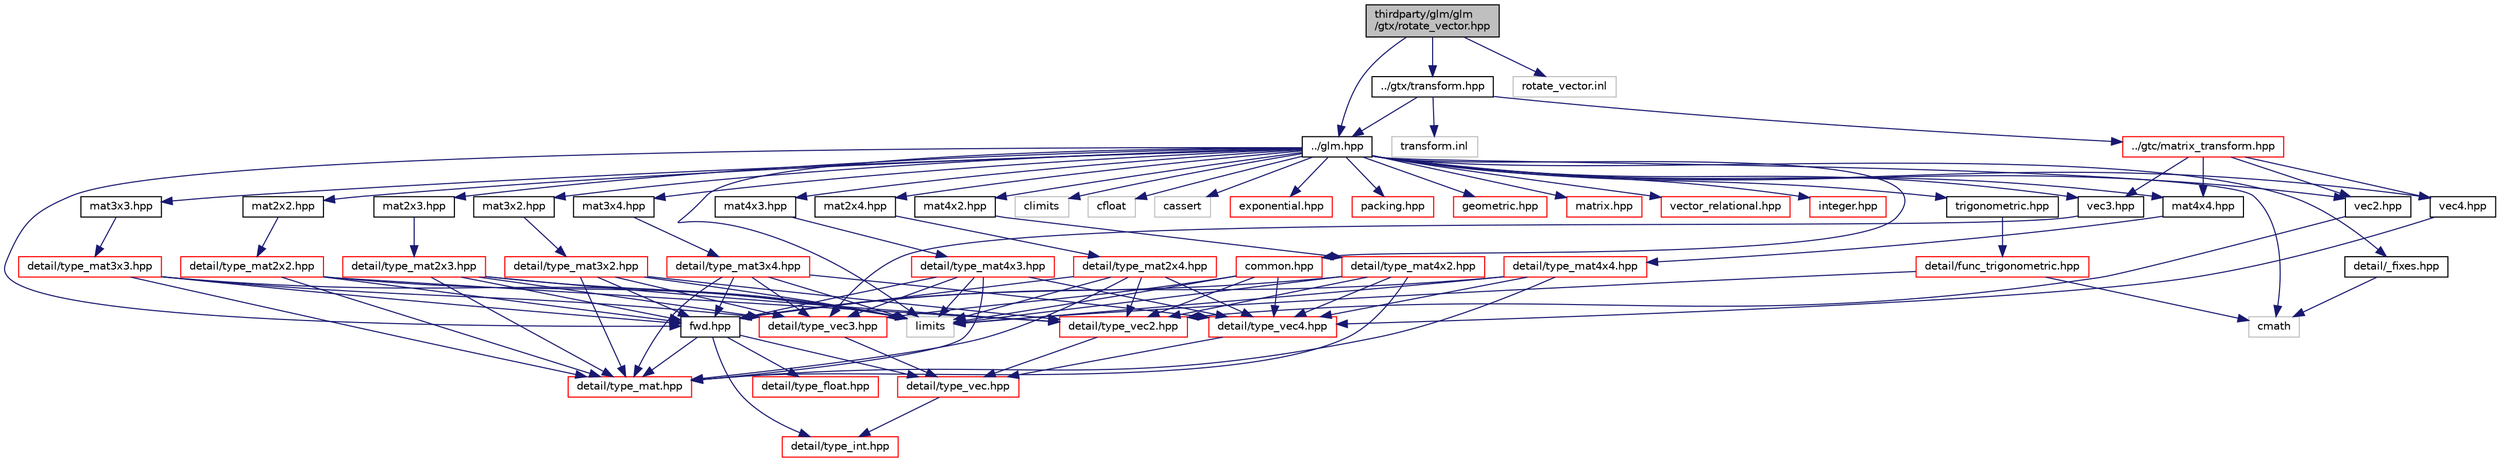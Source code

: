 digraph "thirdparty/glm/glm/gtx/rotate_vector.hpp"
{
  edge [fontname="Helvetica",fontsize="10",labelfontname="Helvetica",labelfontsize="10"];
  node [fontname="Helvetica",fontsize="10",shape=record];
  Node1 [label="thirdparty/glm/glm\l/gtx/rotate_vector.hpp",height=0.2,width=0.4,color="black", fillcolor="grey75", style="filled", fontcolor="black"];
  Node1 -> Node2 [color="midnightblue",fontsize="10",style="solid",fontname="Helvetica"];
  Node2 [label="../glm.hpp",height=0.2,width=0.4,color="black", fillcolor="white", style="filled",URL="$glm_2glm_2glm_8hpp.html"];
  Node2 -> Node3 [color="midnightblue",fontsize="10",style="solid",fontname="Helvetica"];
  Node3 [label="detail/_fixes.hpp",height=0.2,width=0.4,color="black", fillcolor="white", style="filled",URL="$glm_2glm_2detail_2__fixes_8hpp.html"];
  Node3 -> Node4 [color="midnightblue",fontsize="10",style="solid",fontname="Helvetica"];
  Node4 [label="cmath",height=0.2,width=0.4,color="grey75", fillcolor="white", style="filled"];
  Node2 -> Node4 [color="midnightblue",fontsize="10",style="solid",fontname="Helvetica"];
  Node2 -> Node5 [color="midnightblue",fontsize="10",style="solid",fontname="Helvetica"];
  Node5 [label="climits",height=0.2,width=0.4,color="grey75", fillcolor="white", style="filled"];
  Node2 -> Node6 [color="midnightblue",fontsize="10",style="solid",fontname="Helvetica"];
  Node6 [label="cfloat",height=0.2,width=0.4,color="grey75", fillcolor="white", style="filled"];
  Node2 -> Node7 [color="midnightblue",fontsize="10",style="solid",fontname="Helvetica"];
  Node7 [label="limits",height=0.2,width=0.4,color="grey75", fillcolor="white", style="filled"];
  Node2 -> Node8 [color="midnightblue",fontsize="10",style="solid",fontname="Helvetica"];
  Node8 [label="cassert",height=0.2,width=0.4,color="grey75", fillcolor="white", style="filled"];
  Node2 -> Node9 [color="midnightblue",fontsize="10",style="solid",fontname="Helvetica"];
  Node9 [label="fwd.hpp",height=0.2,width=0.4,color="black", fillcolor="white", style="filled",URL="$glm_2glm_2fwd_8hpp.html"];
  Node9 -> Node10 [color="midnightblue",fontsize="10",style="solid",fontname="Helvetica"];
  Node10 [label="detail/type_int.hpp",height=0.2,width=0.4,color="red", fillcolor="white", style="filled",URL="$glm_2glm_2detail_2type__int_8hpp.html"];
  Node9 -> Node11 [color="midnightblue",fontsize="10",style="solid",fontname="Helvetica"];
  Node11 [label="detail/type_float.hpp",height=0.2,width=0.4,color="red", fillcolor="white", style="filled",URL="$glm_2glm_2detail_2type__float_8hpp.html"];
  Node9 -> Node12 [color="midnightblue",fontsize="10",style="solid",fontname="Helvetica"];
  Node12 [label="detail/type_vec.hpp",height=0.2,width=0.4,color="red", fillcolor="white", style="filled",URL="$glm_2glm_2detail_2type__vec_8hpp.html"];
  Node12 -> Node10 [color="midnightblue",fontsize="10",style="solid",fontname="Helvetica"];
  Node9 -> Node13 [color="midnightblue",fontsize="10",style="solid",fontname="Helvetica"];
  Node13 [label="detail/type_mat.hpp",height=0.2,width=0.4,color="red", fillcolor="white", style="filled",URL="$glm_2glm_2detail_2type__mat_8hpp.html"];
  Node2 -> Node14 [color="midnightblue",fontsize="10",style="solid",fontname="Helvetica"];
  Node14 [label="vec2.hpp",height=0.2,width=0.4,color="black", fillcolor="white", style="filled",URL="$glm_2glm_2vec2_8hpp.html"];
  Node14 -> Node15 [color="midnightblue",fontsize="10",style="solid",fontname="Helvetica"];
  Node15 [label="detail/type_vec2.hpp",height=0.2,width=0.4,color="red", fillcolor="white", style="filled",URL="$glm_2glm_2detail_2type__vec2_8hpp.html"];
  Node15 -> Node12 [color="midnightblue",fontsize="10",style="solid",fontname="Helvetica"];
  Node2 -> Node16 [color="midnightblue",fontsize="10",style="solid",fontname="Helvetica"];
  Node16 [label="vec3.hpp",height=0.2,width=0.4,color="black", fillcolor="white", style="filled",URL="$glm_2glm_2vec3_8hpp.html"];
  Node16 -> Node17 [color="midnightblue",fontsize="10",style="solid",fontname="Helvetica"];
  Node17 [label="detail/type_vec3.hpp",height=0.2,width=0.4,color="red", fillcolor="white", style="filled",URL="$glm_2glm_2detail_2type__vec3_8hpp.html"];
  Node17 -> Node12 [color="midnightblue",fontsize="10",style="solid",fontname="Helvetica"];
  Node2 -> Node18 [color="midnightblue",fontsize="10",style="solid",fontname="Helvetica"];
  Node18 [label="vec4.hpp",height=0.2,width=0.4,color="black", fillcolor="white", style="filled",URL="$glm_2glm_2vec4_8hpp.html"];
  Node18 -> Node19 [color="midnightblue",fontsize="10",style="solid",fontname="Helvetica"];
  Node19 [label="detail/type_vec4.hpp",height=0.2,width=0.4,color="red", fillcolor="white", style="filled",URL="$glm_2glm_2detail_2type__vec4_8hpp.html"];
  Node19 -> Node12 [color="midnightblue",fontsize="10",style="solid",fontname="Helvetica"];
  Node2 -> Node20 [color="midnightblue",fontsize="10",style="solid",fontname="Helvetica"];
  Node20 [label="mat2x2.hpp",height=0.2,width=0.4,color="black", fillcolor="white", style="filled",URL="$glm_2glm_2mat2x2_8hpp.html"];
  Node20 -> Node21 [color="midnightblue",fontsize="10",style="solid",fontname="Helvetica"];
  Node21 [label="detail/type_mat2x2.hpp",height=0.2,width=0.4,color="red", fillcolor="white", style="filled",URL="$glm_2glm_2detail_2type__mat2x2_8hpp.html"];
  Node21 -> Node9 [color="midnightblue",fontsize="10",style="solid",fontname="Helvetica"];
  Node21 -> Node15 [color="midnightblue",fontsize="10",style="solid",fontname="Helvetica"];
  Node21 -> Node13 [color="midnightblue",fontsize="10",style="solid",fontname="Helvetica"];
  Node21 -> Node7 [color="midnightblue",fontsize="10",style="solid",fontname="Helvetica"];
  Node2 -> Node22 [color="midnightblue",fontsize="10",style="solid",fontname="Helvetica"];
  Node22 [label="mat2x3.hpp",height=0.2,width=0.4,color="black", fillcolor="white", style="filled",URL="$glm_2glm_2mat2x3_8hpp.html"];
  Node22 -> Node23 [color="midnightblue",fontsize="10",style="solid",fontname="Helvetica"];
  Node23 [label="detail/type_mat2x3.hpp",height=0.2,width=0.4,color="red", fillcolor="white", style="filled",URL="$glm_2glm_2detail_2type__mat2x3_8hpp.html"];
  Node23 -> Node9 [color="midnightblue",fontsize="10",style="solid",fontname="Helvetica"];
  Node23 -> Node15 [color="midnightblue",fontsize="10",style="solid",fontname="Helvetica"];
  Node23 -> Node17 [color="midnightblue",fontsize="10",style="solid",fontname="Helvetica"];
  Node23 -> Node13 [color="midnightblue",fontsize="10",style="solid",fontname="Helvetica"];
  Node23 -> Node7 [color="midnightblue",fontsize="10",style="solid",fontname="Helvetica"];
  Node2 -> Node24 [color="midnightblue",fontsize="10",style="solid",fontname="Helvetica"];
  Node24 [label="mat2x4.hpp",height=0.2,width=0.4,color="black", fillcolor="white", style="filled",URL="$glm_2glm_2mat2x4_8hpp.html"];
  Node24 -> Node25 [color="midnightblue",fontsize="10",style="solid",fontname="Helvetica"];
  Node25 [label="detail/type_mat2x4.hpp",height=0.2,width=0.4,color="red", fillcolor="white", style="filled",URL="$glm_2glm_2detail_2type__mat2x4_8hpp.html"];
  Node25 -> Node9 [color="midnightblue",fontsize="10",style="solid",fontname="Helvetica"];
  Node25 -> Node15 [color="midnightblue",fontsize="10",style="solid",fontname="Helvetica"];
  Node25 -> Node19 [color="midnightblue",fontsize="10",style="solid",fontname="Helvetica"];
  Node25 -> Node13 [color="midnightblue",fontsize="10",style="solid",fontname="Helvetica"];
  Node25 -> Node7 [color="midnightblue",fontsize="10",style="solid",fontname="Helvetica"];
  Node2 -> Node26 [color="midnightblue",fontsize="10",style="solid",fontname="Helvetica"];
  Node26 [label="mat3x2.hpp",height=0.2,width=0.4,color="black", fillcolor="white", style="filled",URL="$glm_2glm_2mat3x2_8hpp.html"];
  Node26 -> Node27 [color="midnightblue",fontsize="10",style="solid",fontname="Helvetica"];
  Node27 [label="detail/type_mat3x2.hpp",height=0.2,width=0.4,color="red", fillcolor="white", style="filled",URL="$glm_2glm_2detail_2type__mat3x2_8hpp.html"];
  Node27 -> Node9 [color="midnightblue",fontsize="10",style="solid",fontname="Helvetica"];
  Node27 -> Node15 [color="midnightblue",fontsize="10",style="solid",fontname="Helvetica"];
  Node27 -> Node17 [color="midnightblue",fontsize="10",style="solid",fontname="Helvetica"];
  Node27 -> Node13 [color="midnightblue",fontsize="10",style="solid",fontname="Helvetica"];
  Node27 -> Node7 [color="midnightblue",fontsize="10",style="solid",fontname="Helvetica"];
  Node2 -> Node28 [color="midnightblue",fontsize="10",style="solid",fontname="Helvetica"];
  Node28 [label="mat3x3.hpp",height=0.2,width=0.4,color="black", fillcolor="white", style="filled",URL="$glm_2glm_2mat3x3_8hpp.html"];
  Node28 -> Node29 [color="midnightblue",fontsize="10",style="solid",fontname="Helvetica"];
  Node29 [label="detail/type_mat3x3.hpp",height=0.2,width=0.4,color="red", fillcolor="white", style="filled",URL="$glm_2glm_2detail_2type__mat3x3_8hpp.html"];
  Node29 -> Node9 [color="midnightblue",fontsize="10",style="solid",fontname="Helvetica"];
  Node29 -> Node17 [color="midnightblue",fontsize="10",style="solid",fontname="Helvetica"];
  Node29 -> Node13 [color="midnightblue",fontsize="10",style="solid",fontname="Helvetica"];
  Node29 -> Node7 [color="midnightblue",fontsize="10",style="solid",fontname="Helvetica"];
  Node2 -> Node30 [color="midnightblue",fontsize="10",style="solid",fontname="Helvetica"];
  Node30 [label="mat3x4.hpp",height=0.2,width=0.4,color="black", fillcolor="white", style="filled",URL="$glm_2glm_2mat3x4_8hpp.html"];
  Node30 -> Node31 [color="midnightblue",fontsize="10",style="solid",fontname="Helvetica"];
  Node31 [label="detail/type_mat3x4.hpp",height=0.2,width=0.4,color="red", fillcolor="white", style="filled",URL="$glm_2glm_2detail_2type__mat3x4_8hpp.html"];
  Node31 -> Node9 [color="midnightblue",fontsize="10",style="solid",fontname="Helvetica"];
  Node31 -> Node17 [color="midnightblue",fontsize="10",style="solid",fontname="Helvetica"];
  Node31 -> Node19 [color="midnightblue",fontsize="10",style="solid",fontname="Helvetica"];
  Node31 -> Node13 [color="midnightblue",fontsize="10",style="solid",fontname="Helvetica"];
  Node31 -> Node7 [color="midnightblue",fontsize="10",style="solid",fontname="Helvetica"];
  Node2 -> Node32 [color="midnightblue",fontsize="10",style="solid",fontname="Helvetica"];
  Node32 [label="mat4x2.hpp",height=0.2,width=0.4,color="black", fillcolor="white", style="filled",URL="$glm_2glm_2mat4x2_8hpp.html"];
  Node32 -> Node33 [color="midnightblue",fontsize="10",style="solid",fontname="Helvetica"];
  Node33 [label="detail/type_mat4x2.hpp",height=0.2,width=0.4,color="red", fillcolor="white", style="filled",URL="$glm_2glm_2detail_2type__mat4x2_8hpp.html"];
  Node33 -> Node9 [color="midnightblue",fontsize="10",style="solid",fontname="Helvetica"];
  Node33 -> Node15 [color="midnightblue",fontsize="10",style="solid",fontname="Helvetica"];
  Node33 -> Node19 [color="midnightblue",fontsize="10",style="solid",fontname="Helvetica"];
  Node33 -> Node13 [color="midnightblue",fontsize="10",style="solid",fontname="Helvetica"];
  Node33 -> Node7 [color="midnightblue",fontsize="10",style="solid",fontname="Helvetica"];
  Node2 -> Node34 [color="midnightblue",fontsize="10",style="solid",fontname="Helvetica"];
  Node34 [label="mat4x3.hpp",height=0.2,width=0.4,color="black", fillcolor="white", style="filled",URL="$glm_2glm_2mat4x3_8hpp.html"];
  Node34 -> Node35 [color="midnightblue",fontsize="10",style="solid",fontname="Helvetica"];
  Node35 [label="detail/type_mat4x3.hpp",height=0.2,width=0.4,color="red", fillcolor="white", style="filled",URL="$glm_2glm_2detail_2type__mat4x3_8hpp.html"];
  Node35 -> Node9 [color="midnightblue",fontsize="10",style="solid",fontname="Helvetica"];
  Node35 -> Node17 [color="midnightblue",fontsize="10",style="solid",fontname="Helvetica"];
  Node35 -> Node19 [color="midnightblue",fontsize="10",style="solid",fontname="Helvetica"];
  Node35 -> Node13 [color="midnightblue",fontsize="10",style="solid",fontname="Helvetica"];
  Node35 -> Node7 [color="midnightblue",fontsize="10",style="solid",fontname="Helvetica"];
  Node2 -> Node36 [color="midnightblue",fontsize="10",style="solid",fontname="Helvetica"];
  Node36 [label="mat4x4.hpp",height=0.2,width=0.4,color="black", fillcolor="white", style="filled",URL="$glm_2glm_2mat4x4_8hpp.html"];
  Node36 -> Node37 [color="midnightblue",fontsize="10",style="solid",fontname="Helvetica"];
  Node37 [label="detail/type_mat4x4.hpp",height=0.2,width=0.4,color="red", fillcolor="white", style="filled",URL="$glm_2glm_2detail_2type__mat4x4_8hpp.html"];
  Node37 -> Node9 [color="midnightblue",fontsize="10",style="solid",fontname="Helvetica"];
  Node37 -> Node19 [color="midnightblue",fontsize="10",style="solid",fontname="Helvetica"];
  Node37 -> Node13 [color="midnightblue",fontsize="10",style="solid",fontname="Helvetica"];
  Node37 -> Node7 [color="midnightblue",fontsize="10",style="solid",fontname="Helvetica"];
  Node2 -> Node38 [color="midnightblue",fontsize="10",style="solid",fontname="Helvetica"];
  Node38 [label="trigonometric.hpp",height=0.2,width=0.4,color="black", fillcolor="white", style="filled",URL="$glm_2glm_2trigonometric_8hpp.html"];
  Node38 -> Node39 [color="midnightblue",fontsize="10",style="solid",fontname="Helvetica"];
  Node39 [label="detail/func_trigonometric.hpp",height=0.2,width=0.4,color="red", fillcolor="white", style="filled",URL="$glm_2glm_2detail_2func__trigonometric_8hpp.html"];
  Node39 -> Node4 [color="midnightblue",fontsize="10",style="solid",fontname="Helvetica"];
  Node39 -> Node7 [color="midnightblue",fontsize="10",style="solid",fontname="Helvetica"];
  Node2 -> Node40 [color="midnightblue",fontsize="10",style="solid",fontname="Helvetica"];
  Node40 [label="exponential.hpp",height=0.2,width=0.4,color="red", fillcolor="white", style="filled",URL="$glm_2glm_2exponential_8hpp.html"];
  Node2 -> Node41 [color="midnightblue",fontsize="10",style="solid",fontname="Helvetica"];
  Node41 [label="common.hpp",height=0.2,width=0.4,color="red", fillcolor="white", style="filled",URL="$glm_2glm_2common_8hpp.html"];
  Node41 -> Node7 [color="midnightblue",fontsize="10",style="solid",fontname="Helvetica"];
  Node41 -> Node15 [color="midnightblue",fontsize="10",style="solid",fontname="Helvetica"];
  Node41 -> Node17 [color="midnightblue",fontsize="10",style="solid",fontname="Helvetica"];
  Node41 -> Node19 [color="midnightblue",fontsize="10",style="solid",fontname="Helvetica"];
  Node2 -> Node42 [color="midnightblue",fontsize="10",style="solid",fontname="Helvetica"];
  Node42 [label="packing.hpp",height=0.2,width=0.4,color="red", fillcolor="white", style="filled",URL="$glm_2glm_2packing_8hpp.html"];
  Node2 -> Node43 [color="midnightblue",fontsize="10",style="solid",fontname="Helvetica"];
  Node43 [label="geometric.hpp",height=0.2,width=0.4,color="red", fillcolor="white", style="filled",URL="$glm_2glm_2geometric_8hpp.html"];
  Node2 -> Node44 [color="midnightblue",fontsize="10",style="solid",fontname="Helvetica"];
  Node44 [label="matrix.hpp",height=0.2,width=0.4,color="red", fillcolor="white", style="filled",URL="$glm_2glm_2matrix_8hpp.html"];
  Node2 -> Node45 [color="midnightblue",fontsize="10",style="solid",fontname="Helvetica"];
  Node45 [label="vector_relational.hpp",height=0.2,width=0.4,color="red", fillcolor="white", style="filled",URL="$glm_2glm_2vector__relational_8hpp.html"];
  Node2 -> Node46 [color="midnightblue",fontsize="10",style="solid",fontname="Helvetica"];
  Node46 [label="integer.hpp",height=0.2,width=0.4,color="red", fillcolor="white", style="filled",URL="$glm_2glm_2integer_8hpp.html"];
  Node1 -> Node47 [color="midnightblue",fontsize="10",style="solid",fontname="Helvetica"];
  Node47 [label="../gtx/transform.hpp",height=0.2,width=0.4,color="black", fillcolor="white", style="filled",URL="$glm_2glm_2gtx_2transform_8hpp.html"];
  Node47 -> Node2 [color="midnightblue",fontsize="10",style="solid",fontname="Helvetica"];
  Node47 -> Node48 [color="midnightblue",fontsize="10",style="solid",fontname="Helvetica"];
  Node48 [label="../gtc/matrix_transform.hpp",height=0.2,width=0.4,color="red", fillcolor="white", style="filled",URL="$glm_2glm_2gtc_2matrix__transform_8hpp.html"];
  Node48 -> Node36 [color="midnightblue",fontsize="10",style="solid",fontname="Helvetica"];
  Node48 -> Node14 [color="midnightblue",fontsize="10",style="solid",fontname="Helvetica"];
  Node48 -> Node16 [color="midnightblue",fontsize="10",style="solid",fontname="Helvetica"];
  Node48 -> Node18 [color="midnightblue",fontsize="10",style="solid",fontname="Helvetica"];
  Node47 -> Node49 [color="midnightblue",fontsize="10",style="solid",fontname="Helvetica"];
  Node49 [label="transform.inl",height=0.2,width=0.4,color="grey75", fillcolor="white", style="filled"];
  Node1 -> Node50 [color="midnightblue",fontsize="10",style="solid",fontname="Helvetica"];
  Node50 [label="rotate_vector.inl",height=0.2,width=0.4,color="grey75", fillcolor="white", style="filled"];
}
